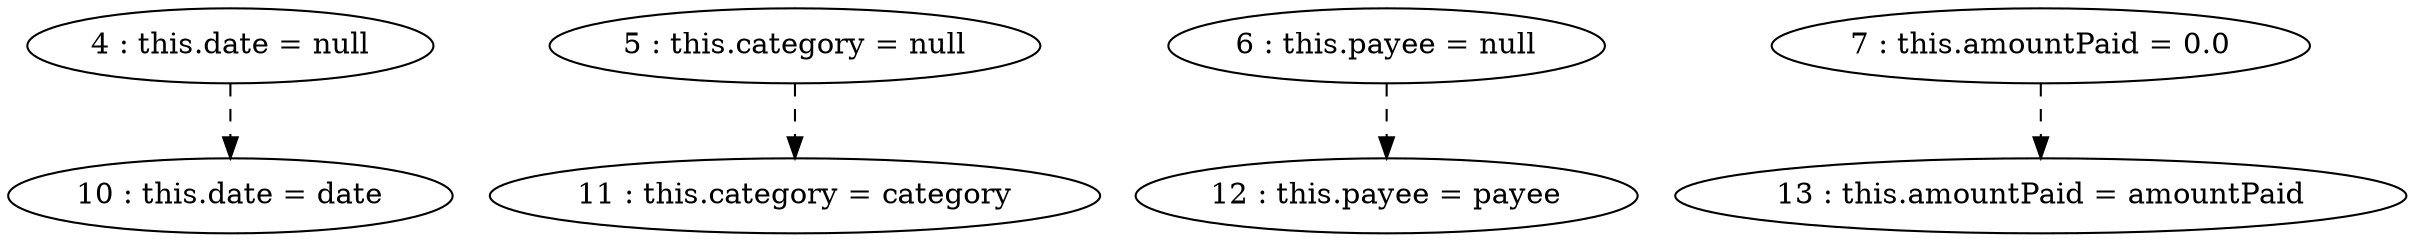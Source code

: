 digraph G {
"4 : this.date = null"
"4 : this.date = null" -> "10 : this.date = date" [style=dashed]
"5 : this.category = null"
"5 : this.category = null" -> "11 : this.category = category" [style=dashed]
"6 : this.payee = null"
"6 : this.payee = null" -> "12 : this.payee = payee" [style=dashed]
"7 : this.amountPaid = 0.0"
"7 : this.amountPaid = 0.0" -> "13 : this.amountPaid = amountPaid" [style=dashed]
"10 : this.date = date"
"11 : this.category = category"
"12 : this.payee = payee"
"13 : this.amountPaid = amountPaid"
}